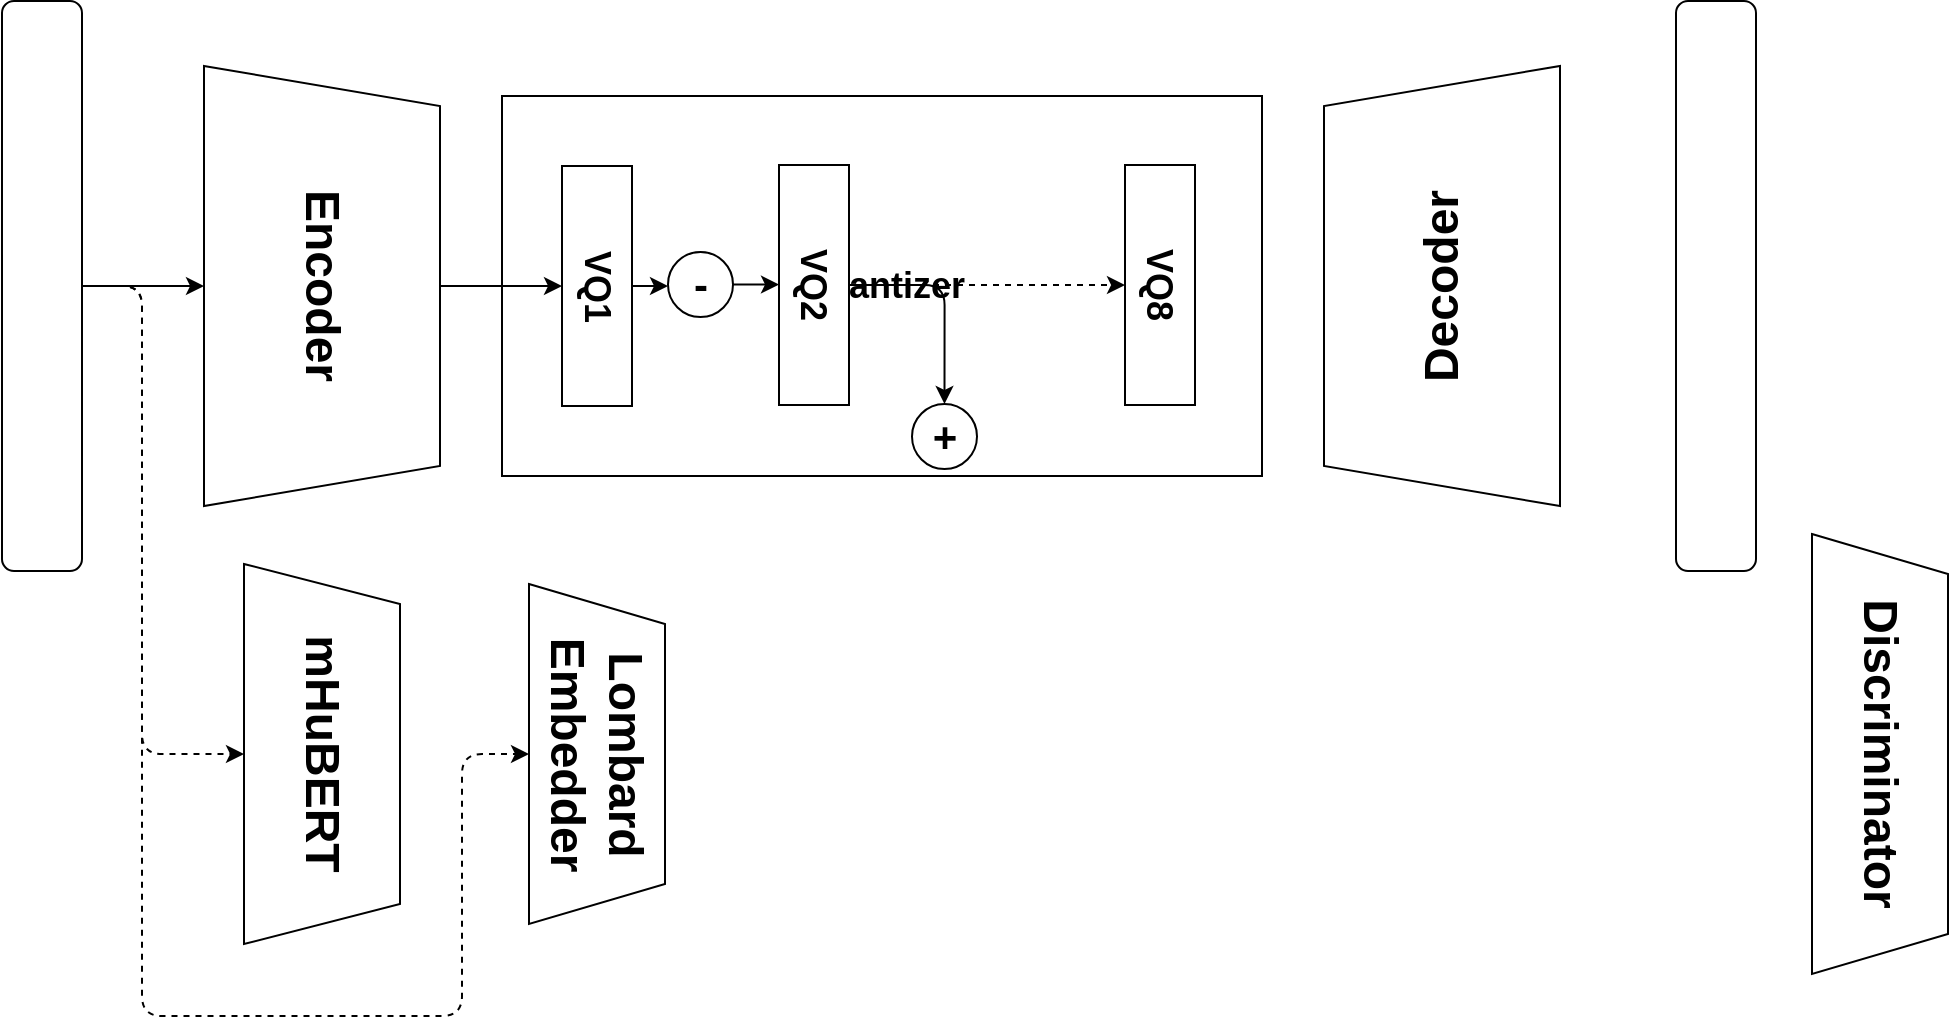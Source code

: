 <mxfile version="26.0.11">
  <diagram name="Page-1" id="NtRInAmk1aR9rPnv3w39">
    <mxGraphModel dx="2389" dy="833" grid="1" gridSize="10" guides="1" tooltips="1" connect="1" arrows="1" fold="1" page="1" pageScale="1" pageWidth="827" pageHeight="1169" math="0" shadow="0">
      <root>
        <mxCell id="0" />
        <mxCell id="1" parent="0" />
        <mxCell id="ek2Kx4IxuASS3qcadk8D-7" value="&lt;h2&gt;Quantizer&lt;/h2&gt;" style="rounded=0;whiteSpace=wrap;html=1;" vertex="1" parent="1">
          <mxGeometry x="200" y="490" width="380" height="190" as="geometry" />
        </mxCell>
        <mxCell id="ek2Kx4IxuASS3qcadk8D-18" style="edgeStyle=orthogonalEdgeStyle;rounded=1;orthogonalLoop=1;jettySize=auto;html=1;exitX=0.5;exitY=0;exitDx=0;exitDy=0;entryX=0.5;entryY=1;entryDx=0;entryDy=0;" edge="1" parent="1" source="ek2Kx4IxuASS3qcadk8D-6" target="ek2Kx4IxuASS3qcadk8D-12">
          <mxGeometry relative="1" as="geometry" />
        </mxCell>
        <mxCell id="ek2Kx4IxuASS3qcadk8D-6" value="&lt;h1&gt;Encoder&lt;/h1&gt;" style="shape=trapezoid;perimeter=trapezoidPerimeter;whiteSpace=wrap;html=1;fixedSize=1;rotation=90;" vertex="1" parent="1">
          <mxGeometry y="526" width="220" height="118" as="geometry" />
        </mxCell>
        <mxCell id="ek2Kx4IxuASS3qcadk8D-8" value="&lt;h1&gt;Decoder&lt;/h1&gt;" style="shape=trapezoid;perimeter=trapezoidPerimeter;whiteSpace=wrap;html=1;fixedSize=1;rotation=-90;" vertex="1" parent="1">
          <mxGeometry x="560" y="526" width="220" height="118" as="geometry" />
        </mxCell>
        <mxCell id="ek2Kx4IxuASS3qcadk8D-10" value="&lt;h1&gt;Discriminator&lt;/h1&gt;" style="shape=trapezoid;perimeter=trapezoidPerimeter;whiteSpace=wrap;html=1;fixedSize=1;rotation=90;" vertex="1" parent="1">
          <mxGeometry x="779" y="785" width="220" height="68" as="geometry" />
        </mxCell>
        <mxCell id="ek2Kx4IxuASS3qcadk8D-35" style="edgeStyle=orthogonalEdgeStyle;rounded=1;orthogonalLoop=1;jettySize=auto;html=1;exitX=0.5;exitY=0;exitDx=0;exitDy=0;entryX=0;entryY=0.5;entryDx=0;entryDy=0;" edge="1" parent="1" source="ek2Kx4IxuASS3qcadk8D-12" target="ek2Kx4IxuASS3qcadk8D-34">
          <mxGeometry relative="1" as="geometry" />
        </mxCell>
        <mxCell id="ek2Kx4IxuASS3qcadk8D-12" value="&lt;h2&gt;VQ1&lt;/h2&gt;" style="rounded=0;whiteSpace=wrap;html=1;rotation=90;" vertex="1" parent="1">
          <mxGeometry x="187.5" y="567.5" width="120" height="35" as="geometry" />
        </mxCell>
        <mxCell id="ek2Kx4IxuASS3qcadk8D-20" style="edgeStyle=orthogonalEdgeStyle;rounded=1;orthogonalLoop=1;jettySize=auto;html=1;exitX=0.5;exitY=0;exitDx=0;exitDy=0;entryX=0.5;entryY=1;entryDx=0;entryDy=0;dashed=1;" edge="1" parent="1" source="ek2Kx4IxuASS3qcadk8D-13" target="ek2Kx4IxuASS3qcadk8D-14">
          <mxGeometry relative="1" as="geometry">
            <Array as="points">
              <mxPoint x="400" y="585" />
              <mxPoint x="400" y="585" />
            </Array>
          </mxGeometry>
        </mxCell>
        <mxCell id="ek2Kx4IxuASS3qcadk8D-33" style="edgeStyle=orthogonalEdgeStyle;rounded=1;orthogonalLoop=1;jettySize=auto;html=1;exitX=0.5;exitY=0;exitDx=0;exitDy=0;entryX=0.5;entryY=0;entryDx=0;entryDy=0;" edge="1" parent="1" source="ek2Kx4IxuASS3qcadk8D-13" target="ek2Kx4IxuASS3qcadk8D-31">
          <mxGeometry relative="1" as="geometry">
            <Array as="points">
              <mxPoint x="421" y="585" />
            </Array>
          </mxGeometry>
        </mxCell>
        <mxCell id="ek2Kx4IxuASS3qcadk8D-13" value="&lt;h2&gt;VQ2&lt;/h2&gt;" style="rounded=0;whiteSpace=wrap;html=1;rotation=90;" vertex="1" parent="1">
          <mxGeometry x="296" y="567" width="120" height="35" as="geometry" />
        </mxCell>
        <mxCell id="ek2Kx4IxuASS3qcadk8D-14" value="&lt;h2&gt;VQ8&lt;/h2&gt;" style="rounded=0;whiteSpace=wrap;html=1;rotation=90;" vertex="1" parent="1">
          <mxGeometry x="469" y="567" width="120" height="35" as="geometry" />
        </mxCell>
        <mxCell id="ek2Kx4IxuASS3qcadk8D-15" value="&lt;h1&gt;mHuBERT&lt;/h1&gt;" style="shape=trapezoid;perimeter=trapezoidPerimeter;whiteSpace=wrap;html=1;fixedSize=1;rotation=90;" vertex="1" parent="1">
          <mxGeometry x="15" y="780" width="190" height="78" as="geometry" />
        </mxCell>
        <mxCell id="ek2Kx4IxuASS3qcadk8D-16" value="&lt;h1&gt;Lombard Embedder&lt;br&gt;&lt;/h1&gt;" style="shape=trapezoid;perimeter=trapezoidPerimeter;whiteSpace=wrap;html=1;fixedSize=1;rotation=90;" vertex="1" parent="1">
          <mxGeometry x="162.5" y="785" width="170" height="68" as="geometry" />
        </mxCell>
        <mxCell id="ek2Kx4IxuASS3qcadk8D-27" style="edgeStyle=orthogonalEdgeStyle;rounded=1;orthogonalLoop=1;jettySize=auto;html=1;exitX=1;exitY=0.5;exitDx=0;exitDy=0;entryX=0.5;entryY=1;entryDx=0;entryDy=0;" edge="1" parent="1" source="ek2Kx4IxuASS3qcadk8D-22" target="ek2Kx4IxuASS3qcadk8D-6">
          <mxGeometry relative="1" as="geometry" />
        </mxCell>
        <mxCell id="ek2Kx4IxuASS3qcadk8D-28" style="edgeStyle=orthogonalEdgeStyle;rounded=1;orthogonalLoop=1;jettySize=auto;html=1;exitX=1;exitY=0.5;exitDx=0;exitDy=0;entryX=0.5;entryY=1;entryDx=0;entryDy=0;dashed=1;" edge="1" parent="1" source="ek2Kx4IxuASS3qcadk8D-22" target="ek2Kx4IxuASS3qcadk8D-15">
          <mxGeometry relative="1" as="geometry">
            <Array as="points">
              <mxPoint x="20" y="585" />
              <mxPoint x="20" y="819" />
            </Array>
          </mxGeometry>
        </mxCell>
        <mxCell id="ek2Kx4IxuASS3qcadk8D-29" style="edgeStyle=orthogonalEdgeStyle;rounded=1;orthogonalLoop=1;jettySize=auto;html=1;exitX=1;exitY=0.5;exitDx=0;exitDy=0;entryX=0.5;entryY=1;entryDx=0;entryDy=0;dashed=1;" edge="1" parent="1" source="ek2Kx4IxuASS3qcadk8D-22" target="ek2Kx4IxuASS3qcadk8D-16">
          <mxGeometry relative="1" as="geometry">
            <Array as="points">
              <mxPoint x="20" y="585" />
              <mxPoint x="20" y="950" />
              <mxPoint x="180" y="950" />
              <mxPoint x="180" y="819" />
            </Array>
          </mxGeometry>
        </mxCell>
        <mxCell id="ek2Kx4IxuASS3qcadk8D-22" value="" style="rounded=1;whiteSpace=wrap;html=1;" vertex="1" parent="1">
          <mxGeometry x="-50" y="442.5" width="40" height="285" as="geometry" />
        </mxCell>
        <mxCell id="ek2Kx4IxuASS3qcadk8D-23" value="" style="rounded=1;whiteSpace=wrap;html=1;" vertex="1" parent="1">
          <mxGeometry x="787" y="442.5" width="40" height="285" as="geometry" />
        </mxCell>
        <mxCell id="ek2Kx4IxuASS3qcadk8D-31" value="&lt;p&gt;&lt;font style=&quot;font-size: 21px;&quot;&gt;&lt;b&gt;+&lt;/b&gt;&lt;/font&gt;&lt;/p&gt;" style="ellipse;whiteSpace=wrap;html=1;aspect=fixed;rounded=1;align=center;" vertex="1" parent="1">
          <mxGeometry x="405" y="644" width="32.5" height="32.5" as="geometry" />
        </mxCell>
        <mxCell id="ek2Kx4IxuASS3qcadk8D-36" style="edgeStyle=orthogonalEdgeStyle;rounded=1;orthogonalLoop=1;jettySize=auto;html=1;exitX=1;exitY=0.5;exitDx=0;exitDy=0;entryX=0.5;entryY=1;entryDx=0;entryDy=0;" edge="1" parent="1" source="ek2Kx4IxuASS3qcadk8D-34" target="ek2Kx4IxuASS3qcadk8D-13">
          <mxGeometry relative="1" as="geometry" />
        </mxCell>
        <mxCell id="ek2Kx4IxuASS3qcadk8D-34" value="&lt;b&gt;&lt;font style=&quot;font-size: 21px;&quot;&gt;-&lt;/font&gt;&lt;/b&gt;" style="ellipse;whiteSpace=wrap;html=1;aspect=fixed;rounded=1;align=center;" vertex="1" parent="1">
          <mxGeometry x="283" y="568" width="32.5" height="32.5" as="geometry" />
        </mxCell>
      </root>
    </mxGraphModel>
  </diagram>
</mxfile>
